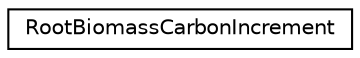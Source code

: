 digraph "Graphical Class Hierarchy"
{
 // LATEX_PDF_SIZE
  edge [fontname="Helvetica",fontsize="10",labelfontname="Helvetica",labelfontsize="10"];
  node [fontname="Helvetica",fontsize="10",shape=record];
  rankdir="LR";
  Node0 [label="RootBiomassCarbonIncrement",height=0.2,width=0.4,color="black", fillcolor="white", style="filled",URL="$classmoja_1_1modules_1_1cbm_1_1RootBiomassCarbonIncrement.html",tooltip=" "];
}
